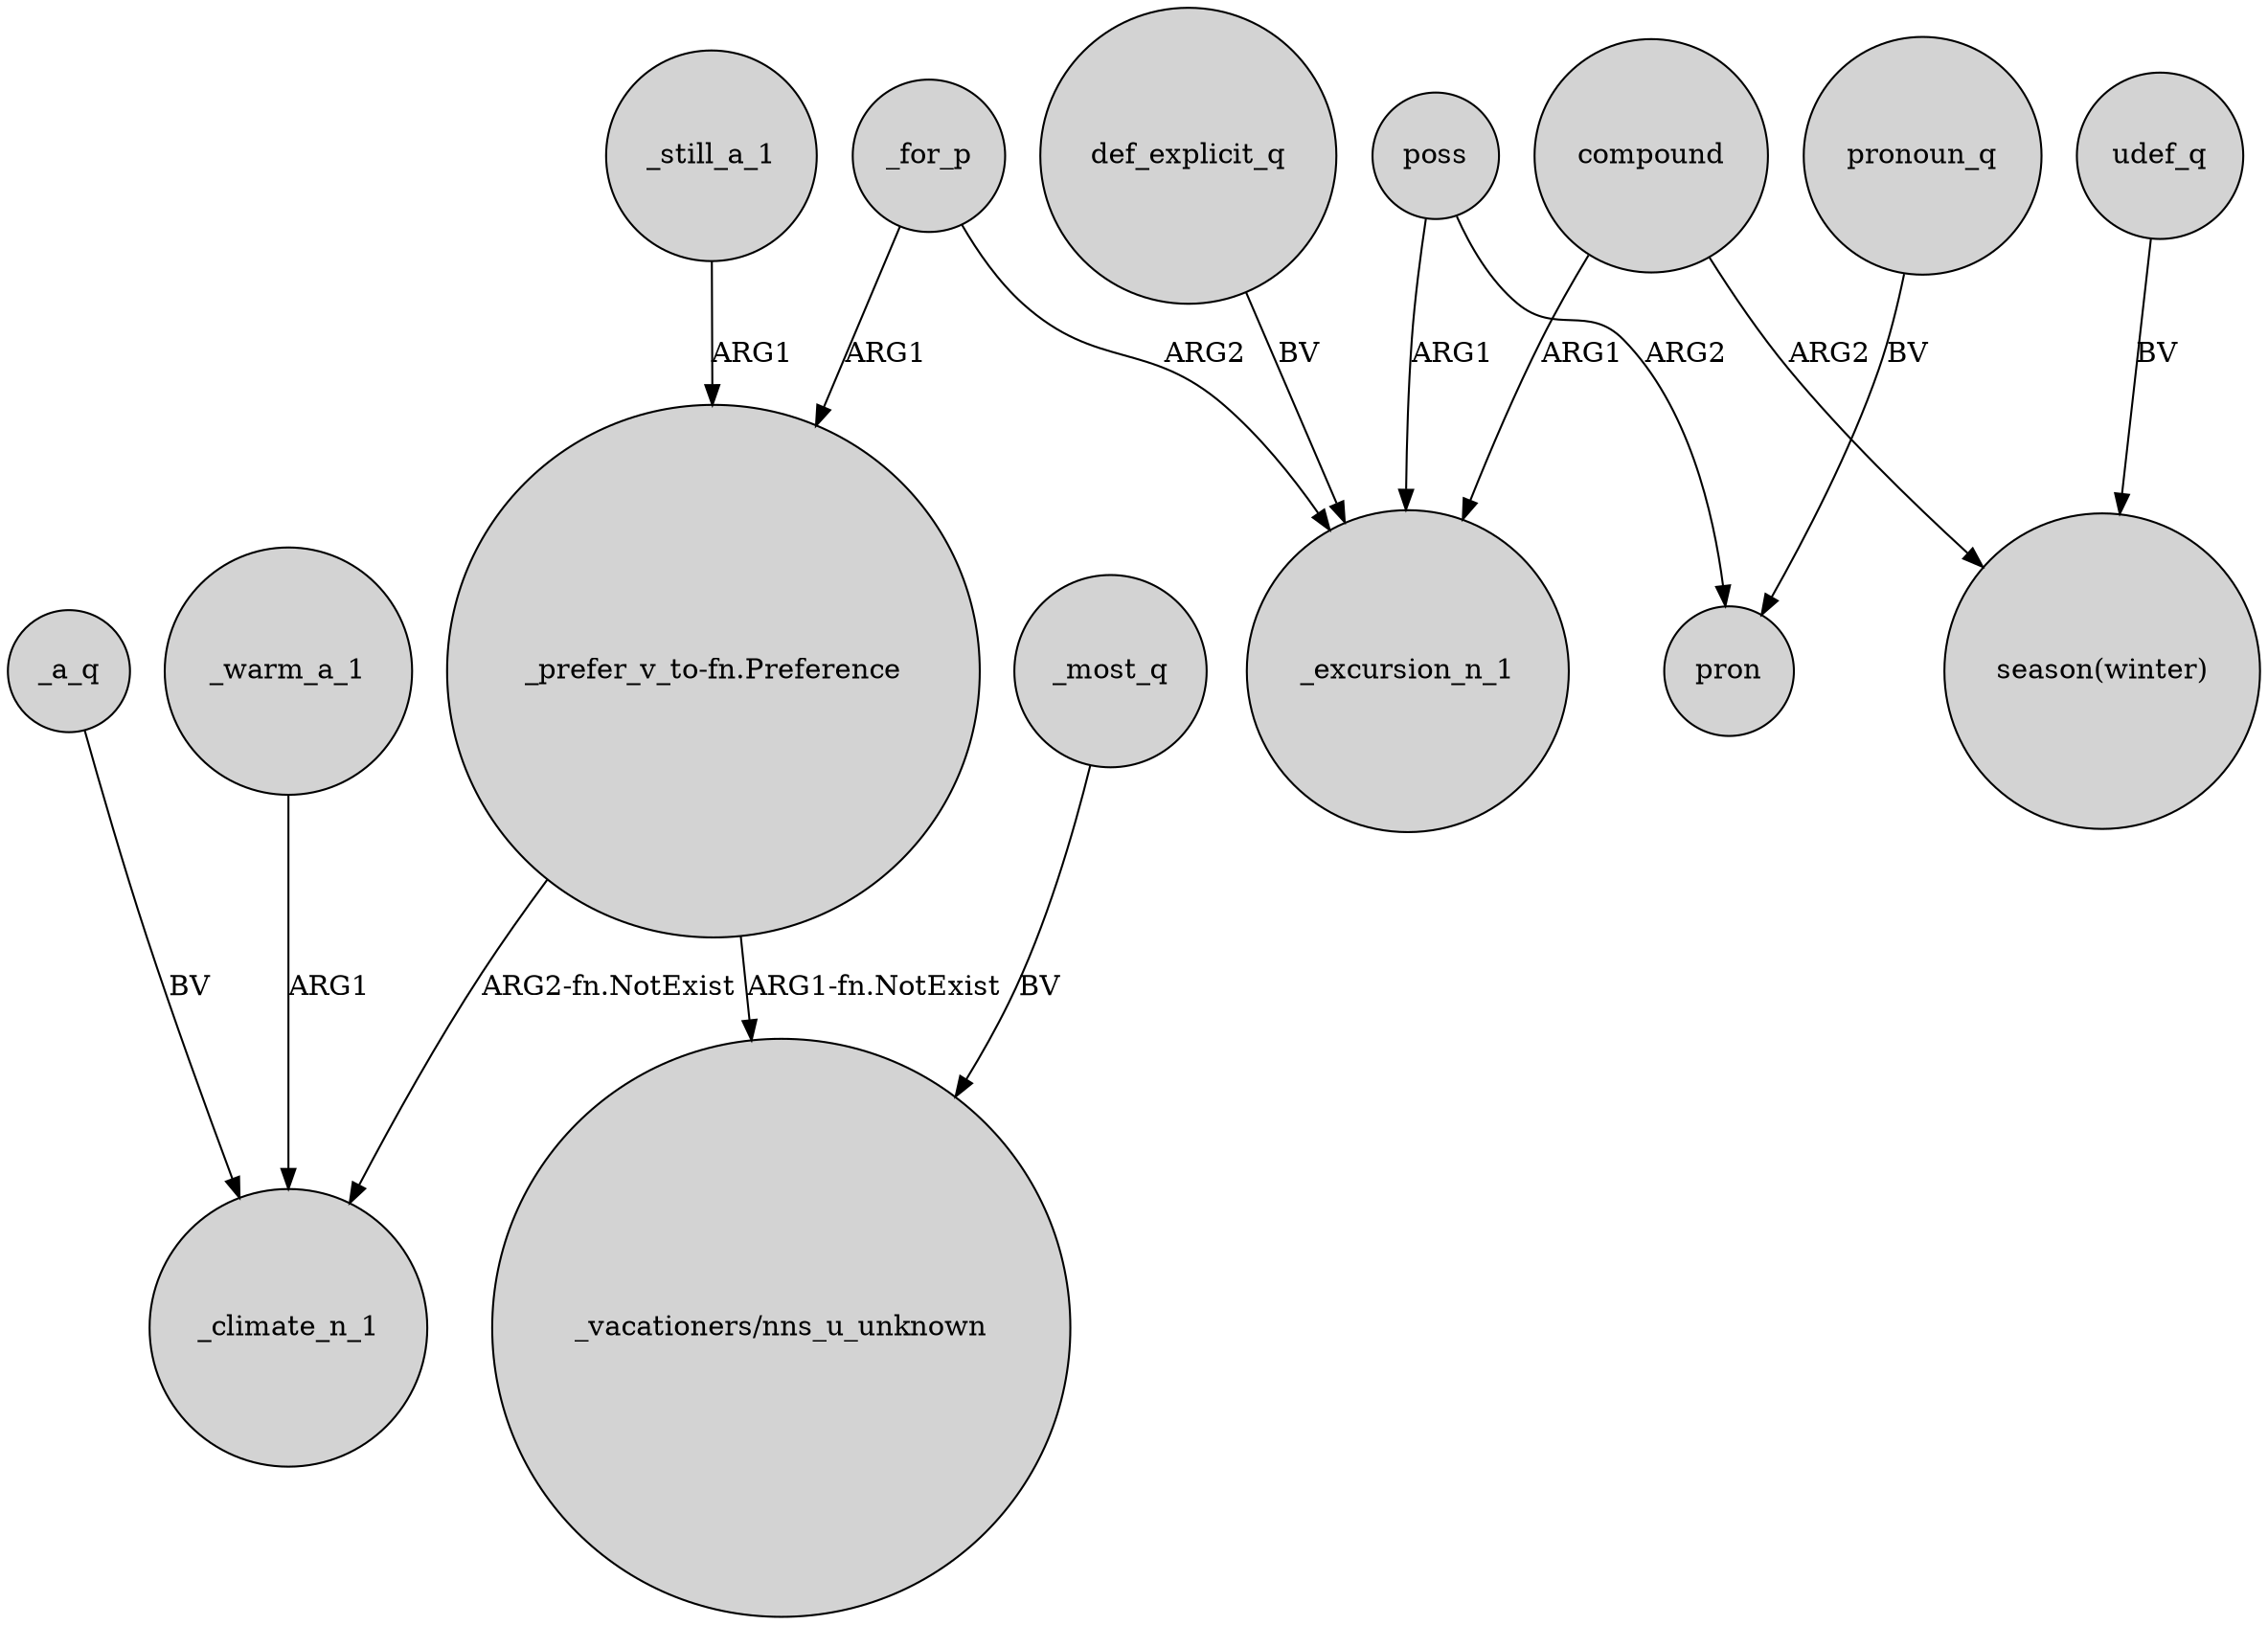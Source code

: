 digraph {
	node [shape=circle style=filled]
	_a_q -> _climate_n_1 [label=BV]
	compound -> _excursion_n_1 [label=ARG1]
	poss -> _excursion_n_1 [label=ARG1]
	"_prefer_v_to-fn.Preference" -> _climate_n_1 [label="ARG2-fn.NotExist"]
	compound -> "season(winter)" [label=ARG2]
	poss -> pron [label=ARG2]
	_warm_a_1 -> _climate_n_1 [label=ARG1]
	def_explicit_q -> _excursion_n_1 [label=BV]
	_still_a_1 -> "_prefer_v_to-fn.Preference" [label=ARG1]
	_for_p -> "_prefer_v_to-fn.Preference" [label=ARG1]
	udef_q -> "season(winter)" [label=BV]
	_for_p -> _excursion_n_1 [label=ARG2]
	_most_q -> "_vacationers/nns_u_unknown" [label=BV]
	"_prefer_v_to-fn.Preference" -> "_vacationers/nns_u_unknown" [label="ARG1-fn.NotExist"]
	pronoun_q -> pron [label=BV]
}
